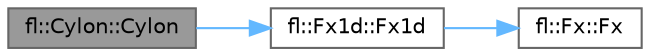 digraph "fl::Cylon::Cylon"
{
 // INTERACTIVE_SVG=YES
 // LATEX_PDF_SIZE
  bgcolor="transparent";
  edge [fontname=Helvetica,fontsize=10,labelfontname=Helvetica,labelfontsize=10];
  node [fontname=Helvetica,fontsize=10,shape=box,height=0.2,width=0.4];
  rankdir="LR";
  Node1 [id="Node000001",label="fl::Cylon::Cylon",height=0.2,width=0.4,color="gray40", fillcolor="grey60", style="filled", fontcolor="black",tooltip=" "];
  Node1 -> Node2 [id="edge1_Node000001_Node000002",color="steelblue1",style="solid",tooltip=" "];
  Node2 [id="Node000002",label="fl::Fx1d::Fx1d",height=0.2,width=0.4,color="grey40", fillcolor="white", style="filled",URL="$d4/d1c/classfl_1_1_fx1d_a72a54fe71ace690011797b178143a242.html#a72a54fe71ace690011797b178143a242",tooltip=" "];
  Node2 -> Node3 [id="edge2_Node000002_Node000003",color="steelblue1",style="solid",tooltip=" "];
  Node3 [id="Node000003",label="fl::Fx::Fx",height=0.2,width=0.4,color="grey40", fillcolor="white", style="filled",URL="$da/d5d/classfl_1_1_fx_aa4a990c2a2d04e57046cf8b0f64ce4e7.html#aa4a990c2a2d04e57046cf8b0f64ce4e7",tooltip=" "];
}
